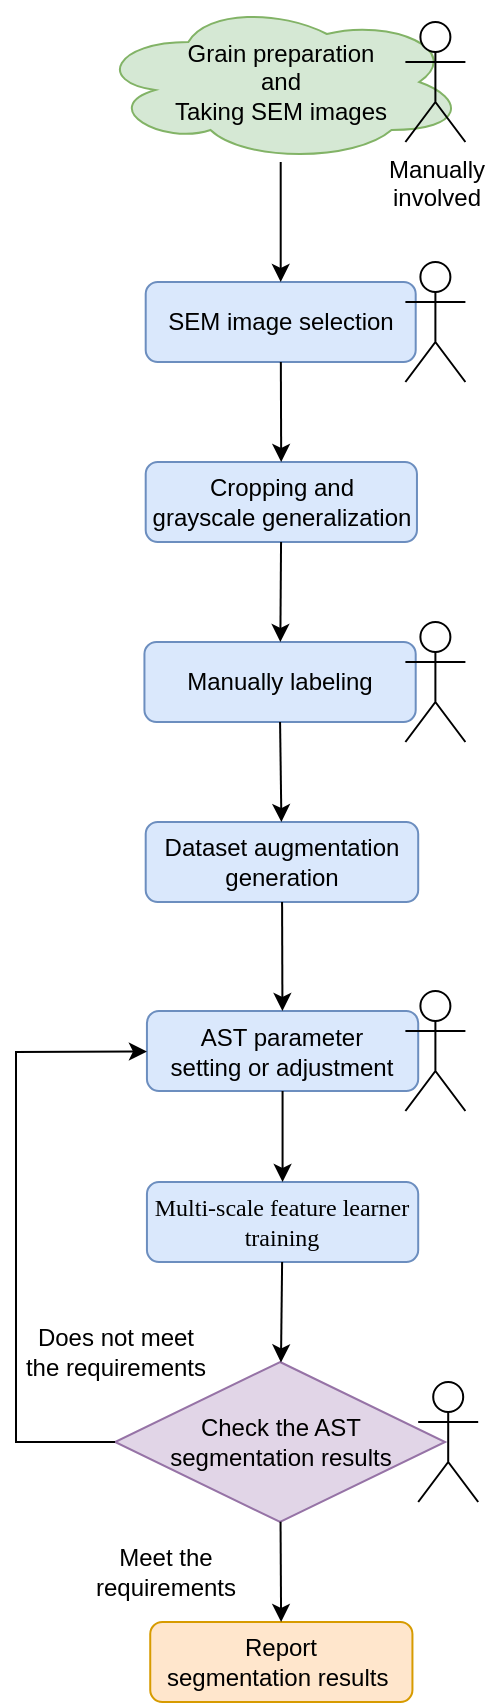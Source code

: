<mxfile version="17.1.3" type="github">
  <diagram id="C5RBs43oDa-KdzZeNtuy" name="Page-1">
    <mxGraphModel dx="1123" dy="1041" grid="1" gridSize="10" guides="1" tooltips="1" connect="1" arrows="1" fold="1" page="1" pageScale="1" pageWidth="827" pageHeight="1169" math="0" shadow="0">
      <root>
        <mxCell id="WIyWlLk6GJQsqaUBKTNV-0" />
        <mxCell id="WIyWlLk6GJQsqaUBKTNV-1" parent="WIyWlLk6GJQsqaUBKTNV-0" />
        <mxCell id="1l6Q6XfvDbMfiRP0JhrZ-0" value="SEM image selection" style="rounded=1;whiteSpace=wrap;html=1;fillColor=#dae8fc;strokeColor=#6c8ebf;" parent="WIyWlLk6GJQsqaUBKTNV-1" vertex="1">
          <mxGeometry x="174.85" y="180" width="135" height="40" as="geometry" />
        </mxCell>
        <mxCell id="1l6Q6XfvDbMfiRP0JhrZ-2" value="AST parameter &lt;br&gt;setting or adjustment" style="rounded=1;whiteSpace=wrap;html=1;fillColor=#dae8fc;strokeColor=#6c8ebf;" parent="WIyWlLk6GJQsqaUBKTNV-1" vertex="1">
          <mxGeometry x="175.47" y="544.5" width="135.63" height="40" as="geometry" />
        </mxCell>
        <mxCell id="1l6Q6XfvDbMfiRP0JhrZ-3" value="Dataset augmentation generation" style="rounded=1;whiteSpace=wrap;html=1;fillColor=#dae8fc;strokeColor=#6c8ebf;" parent="WIyWlLk6GJQsqaUBKTNV-1" vertex="1">
          <mxGeometry x="174.85" y="450" width="136.25" height="40" as="geometry" />
        </mxCell>
        <mxCell id="1l6Q6XfvDbMfiRP0JhrZ-7" value="Check the AST &lt;br&gt;segmentation results" style="rhombus;whiteSpace=wrap;html=1;fillColor=#e1d5e7;strokeColor=#9673a6;" parent="WIyWlLk6GJQsqaUBKTNV-1" vertex="1">
          <mxGeometry x="159.54" y="720" width="165" height="80" as="geometry" />
        </mxCell>
        <mxCell id="1l6Q6XfvDbMfiRP0JhrZ-13" value="Does not meet the requirements" style="text;html=1;strokeColor=none;fillColor=none;align=center;verticalAlign=middle;whiteSpace=wrap;rounded=0;" parent="WIyWlLk6GJQsqaUBKTNV-1" vertex="1">
          <mxGeometry x="110" y="700" width="100" height="30" as="geometry" />
        </mxCell>
        <mxCell id="1l6Q6XfvDbMfiRP0JhrZ-15" value="Report&lt;br&gt;segmentation results&amp;nbsp;" style="rounded=1;whiteSpace=wrap;html=1;fillColor=#ffe6cc;strokeColor=#d79b00;" parent="WIyWlLk6GJQsqaUBKTNV-1" vertex="1">
          <mxGeometry x="177.12" y="850" width="131.1" height="40" as="geometry" />
        </mxCell>
        <mxCell id="1l6Q6XfvDbMfiRP0JhrZ-17" value="Meet the requirements" style="text;html=1;strokeColor=none;fillColor=none;align=center;verticalAlign=middle;whiteSpace=wrap;rounded=0;" parent="WIyWlLk6GJQsqaUBKTNV-1" vertex="1">
          <mxGeometry x="140" y="810" width="90" height="30" as="geometry" />
        </mxCell>
        <mxCell id="Nl2bG9fTkXFMNygUH8h6-3" value="Manually&amp;nbsp;labeling" style="rounded=1;whiteSpace=wrap;html=1;fillColor=#dae8fc;strokeColor=#6c8ebf;" vertex="1" parent="WIyWlLk6GJQsqaUBKTNV-1">
          <mxGeometry x="174.22" y="360" width="135.63" height="40" as="geometry" />
        </mxCell>
        <mxCell id="Nl2bG9fTkXFMNygUH8h6-4" value="&lt;div&gt;Grain preparation&lt;/div&gt;&lt;div&gt;and&lt;/div&gt;&lt;div&gt;Taking SEM images&lt;/div&gt;" style="ellipse;shape=cloud;whiteSpace=wrap;html=1;fillColor=#d5e8d4;strokeColor=#82b366;" vertex="1" parent="WIyWlLk6GJQsqaUBKTNV-1">
          <mxGeometry x="150" y="40" width="184.7" height="80" as="geometry" />
        </mxCell>
        <mxCell id="Nl2bG9fTkXFMNygUH8h6-6" value="Cropping and&lt;br&gt;grayscale generalization" style="rounded=1;whiteSpace=wrap;html=1;fillColor=#dae8fc;strokeColor=#6c8ebf;" vertex="1" parent="WIyWlLk6GJQsqaUBKTNV-1">
          <mxGeometry x="174.85" y="270" width="135.63" height="40" as="geometry" />
        </mxCell>
        <mxCell id="Nl2bG9fTkXFMNygUH8h6-7" value="Manually&lt;br&gt;involved" style="shape=umlActor;verticalLabelPosition=bottom;verticalAlign=top;html=1;outlineConnect=0;" vertex="1" parent="WIyWlLk6GJQsqaUBKTNV-1">
          <mxGeometry x="304.7" y="50" width="30" height="60" as="geometry" />
        </mxCell>
        <mxCell id="Nl2bG9fTkXFMNygUH8h6-8" value="" style="shape=umlActor;verticalLabelPosition=bottom;verticalAlign=top;html=1;outlineConnect=0;" vertex="1" parent="WIyWlLk6GJQsqaUBKTNV-1">
          <mxGeometry x="304.7" y="170" width="30" height="60" as="geometry" />
        </mxCell>
        <mxCell id="Nl2bG9fTkXFMNygUH8h6-13" value="" style="shape=umlActor;verticalLabelPosition=bottom;verticalAlign=top;html=1;outlineConnect=0;" vertex="1" parent="WIyWlLk6GJQsqaUBKTNV-1">
          <mxGeometry x="304.7" y="350" width="30" height="60" as="geometry" />
        </mxCell>
        <mxCell id="Nl2bG9fTkXFMNygUH8h6-14" value="" style="endArrow=classic;html=1;rounded=0;" edge="1" parent="WIyWlLk6GJQsqaUBKTNV-1" source="Nl2bG9fTkXFMNygUH8h6-4" target="1l6Q6XfvDbMfiRP0JhrZ-0">
          <mxGeometry width="50" height="50" relative="1" as="geometry">
            <mxPoint x="320" y="420" as="sourcePoint" />
            <mxPoint x="370" y="370" as="targetPoint" />
          </mxGeometry>
        </mxCell>
        <mxCell id="Nl2bG9fTkXFMNygUH8h6-15" value="" style="endArrow=classic;html=1;rounded=0;" edge="1" parent="WIyWlLk6GJQsqaUBKTNV-1" source="1l6Q6XfvDbMfiRP0JhrZ-0" target="Nl2bG9fTkXFMNygUH8h6-6">
          <mxGeometry width="50" height="50" relative="1" as="geometry">
            <mxPoint x="320" y="420" as="sourcePoint" />
            <mxPoint x="370" y="370" as="targetPoint" />
          </mxGeometry>
        </mxCell>
        <mxCell id="Nl2bG9fTkXFMNygUH8h6-16" value="" style="endArrow=classic;html=1;rounded=0;" edge="1" parent="WIyWlLk6GJQsqaUBKTNV-1" source="Nl2bG9fTkXFMNygUH8h6-6" target="Nl2bG9fTkXFMNygUH8h6-3">
          <mxGeometry width="50" height="50" relative="1" as="geometry">
            <mxPoint x="320" y="420" as="sourcePoint" />
            <mxPoint x="370" y="370" as="targetPoint" />
          </mxGeometry>
        </mxCell>
        <mxCell id="Nl2bG9fTkXFMNygUH8h6-17" value="" style="endArrow=classic;html=1;rounded=0;exitX=0.5;exitY=1;exitDx=0;exitDy=0;" edge="1" parent="WIyWlLk6GJQsqaUBKTNV-1" source="Nl2bG9fTkXFMNygUH8h6-3" target="1l6Q6XfvDbMfiRP0JhrZ-3">
          <mxGeometry width="50" height="50" relative="1" as="geometry">
            <mxPoint x="320" y="500" as="sourcePoint" />
            <mxPoint x="370" y="450" as="targetPoint" />
          </mxGeometry>
        </mxCell>
        <mxCell id="Nl2bG9fTkXFMNygUH8h6-18" value="" style="shape=umlActor;verticalLabelPosition=bottom;verticalAlign=top;html=1;outlineConnect=0;" vertex="1" parent="WIyWlLk6GJQsqaUBKTNV-1">
          <mxGeometry x="304.7" y="534.5" width="30" height="60" as="geometry" />
        </mxCell>
        <mxCell id="Nl2bG9fTkXFMNygUH8h6-22" value="" style="endArrow=classic;html=1;rounded=0;" edge="1" parent="WIyWlLk6GJQsqaUBKTNV-1" source="1l6Q6XfvDbMfiRP0JhrZ-3" target="1l6Q6XfvDbMfiRP0JhrZ-2">
          <mxGeometry width="50" height="50" relative="1" as="geometry">
            <mxPoint x="320" y="620" as="sourcePoint" />
            <mxPoint x="370" y="570" as="targetPoint" />
          </mxGeometry>
        </mxCell>
        <mxCell id="Nl2bG9fTkXFMNygUH8h6-23" value="&lt;span style=&quot;font-family: &amp;#34;calibri&amp;#34;&quot;&gt;&lt;font style=&quot;font-size: 12px&quot;&gt;Multi-scale feature learner training&lt;/font&gt;&lt;/span&gt;" style="rounded=1;whiteSpace=wrap;html=1;fillColor=#dae8fc;strokeColor=#6c8ebf;" vertex="1" parent="WIyWlLk6GJQsqaUBKTNV-1">
          <mxGeometry x="175.47" y="630" width="135.63" height="40" as="geometry" />
        </mxCell>
        <mxCell id="Nl2bG9fTkXFMNygUH8h6-25" value="" style="endArrow=classic;html=1;rounded=0;fontSize=12;" edge="1" parent="WIyWlLk6GJQsqaUBKTNV-1" source="1l6Q6XfvDbMfiRP0JhrZ-2" target="Nl2bG9fTkXFMNygUH8h6-23">
          <mxGeometry width="50" height="50" relative="1" as="geometry">
            <mxPoint x="320" y="670" as="sourcePoint" />
            <mxPoint x="370" y="620" as="targetPoint" />
          </mxGeometry>
        </mxCell>
        <mxCell id="Nl2bG9fTkXFMNygUH8h6-44" value="" style="shape=umlActor;verticalLabelPosition=bottom;verticalAlign=top;html=1;outlineConnect=0;" vertex="1" parent="WIyWlLk6GJQsqaUBKTNV-1">
          <mxGeometry x="311.1" y="730" width="30" height="60" as="geometry" />
        </mxCell>
        <mxCell id="Nl2bG9fTkXFMNygUH8h6-45" value="" style="endArrow=classic;html=1;rounded=0;fontSize=12;" edge="1" parent="WIyWlLk6GJQsqaUBKTNV-1" source="1l6Q6XfvDbMfiRP0JhrZ-7" target="1l6Q6XfvDbMfiRP0JhrZ-2">
          <mxGeometry width="50" height="50" relative="1" as="geometry">
            <mxPoint x="270" y="620" as="sourcePoint" />
            <mxPoint x="320" y="570" as="targetPoint" />
            <Array as="points">
              <mxPoint x="110" y="760" />
              <mxPoint x="110" y="565" />
            </Array>
          </mxGeometry>
        </mxCell>
        <mxCell id="Nl2bG9fTkXFMNygUH8h6-46" value="" style="endArrow=classic;html=1;rounded=0;fontSize=12;" edge="1" parent="WIyWlLk6GJQsqaUBKTNV-1" source="Nl2bG9fTkXFMNygUH8h6-23" target="1l6Q6XfvDbMfiRP0JhrZ-7">
          <mxGeometry width="50" height="50" relative="1" as="geometry">
            <mxPoint x="270" y="620" as="sourcePoint" />
            <mxPoint x="320" y="570" as="targetPoint" />
          </mxGeometry>
        </mxCell>
        <mxCell id="Nl2bG9fTkXFMNygUH8h6-47" value="" style="endArrow=classic;html=1;rounded=0;fontSize=12;" edge="1" parent="WIyWlLk6GJQsqaUBKTNV-1" source="1l6Q6XfvDbMfiRP0JhrZ-7" target="1l6Q6XfvDbMfiRP0JhrZ-15">
          <mxGeometry width="50" height="50" relative="1" as="geometry">
            <mxPoint x="270" y="740" as="sourcePoint" />
            <mxPoint x="320" y="690" as="targetPoint" />
          </mxGeometry>
        </mxCell>
      </root>
    </mxGraphModel>
  </diagram>
</mxfile>
